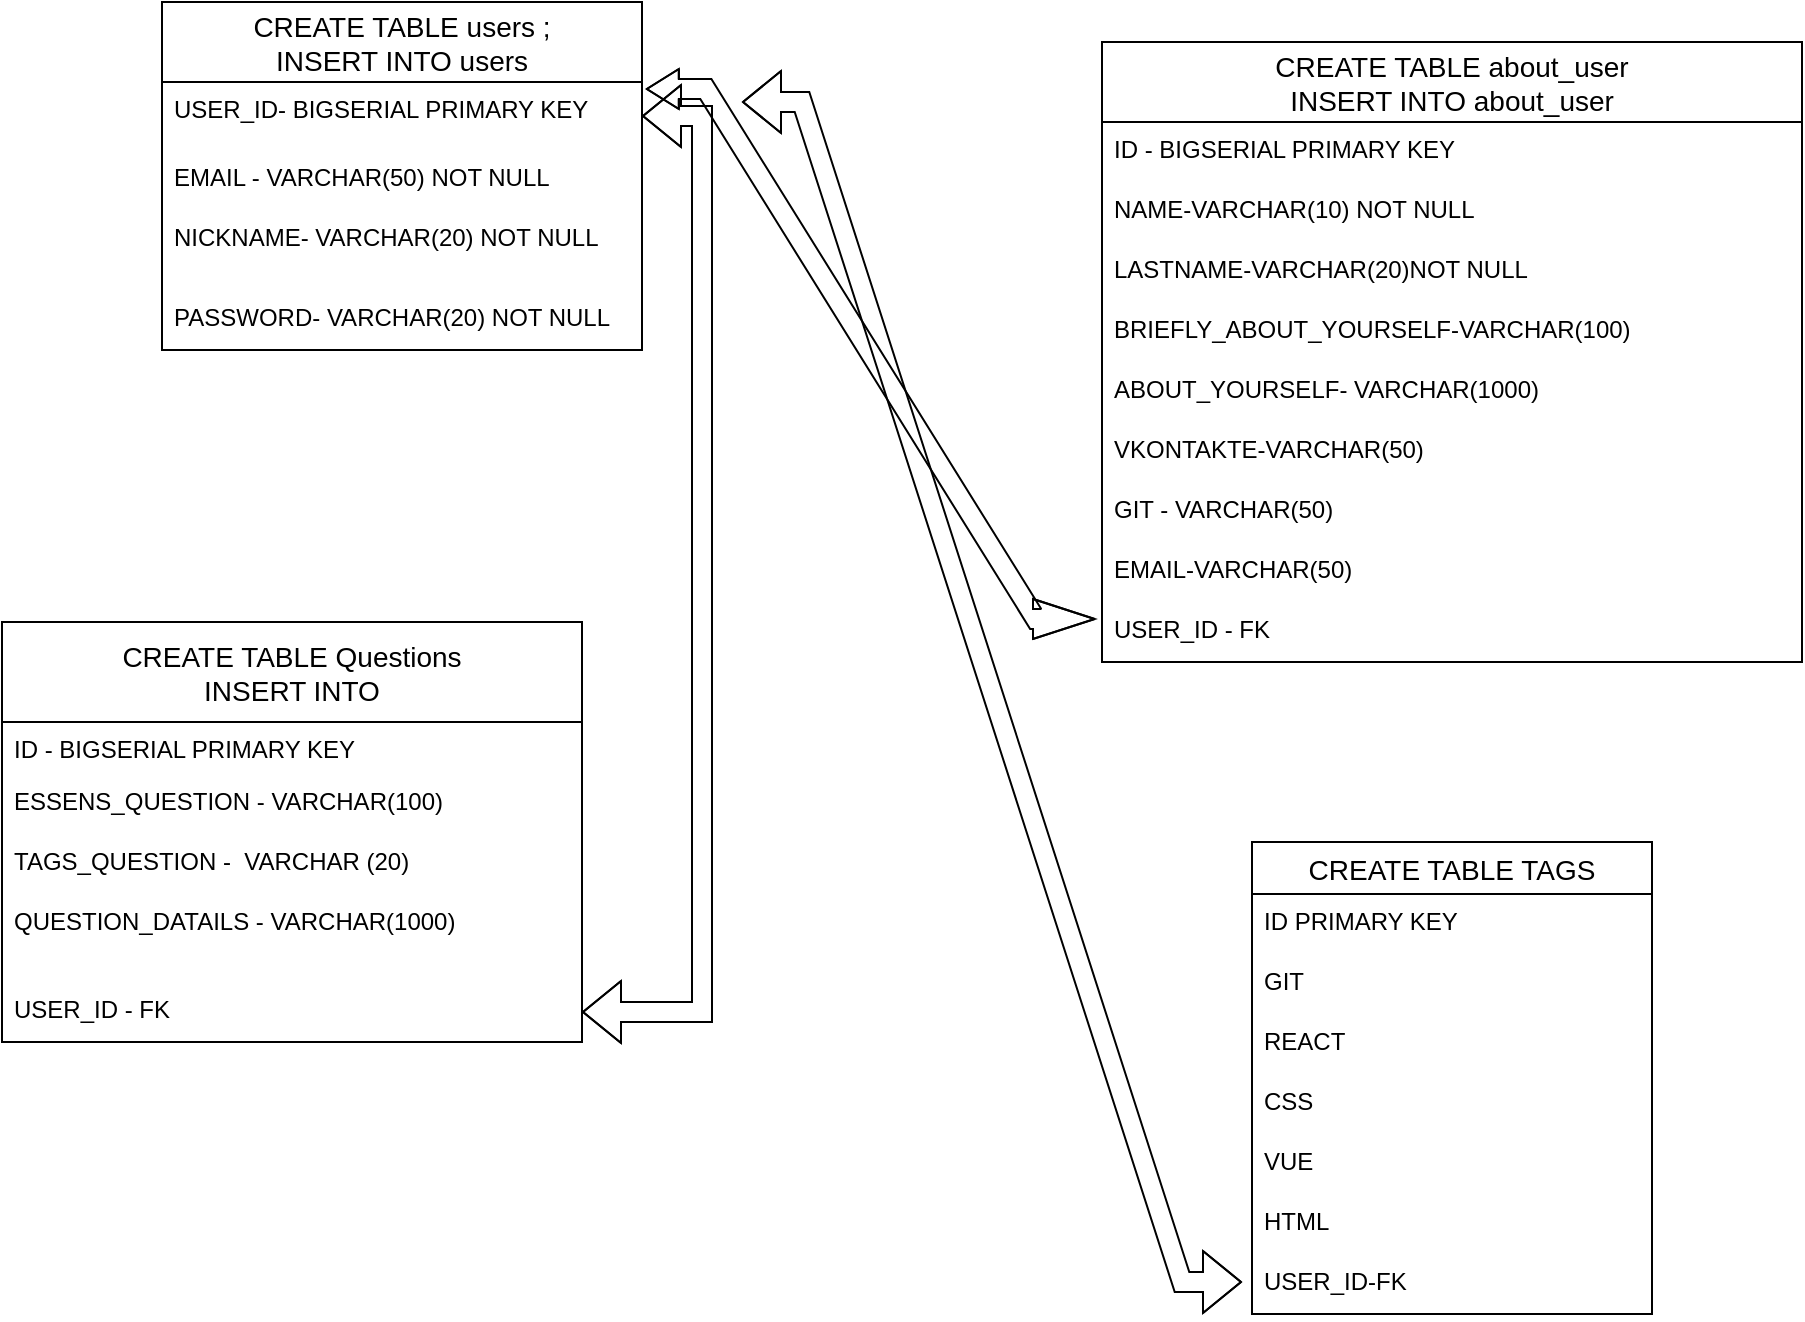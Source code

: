 <mxfile version="20.5.3" type="device"><diagram id="8s-FKrvJV-kWsU2ip_24" name="Страница 1"><mxGraphModel dx="2275" dy="698" grid="1" gridSize="10" guides="1" tooltips="1" connect="1" arrows="1" fold="1" page="1" pageScale="1" pageWidth="827" pageHeight="1169" math="0" shadow="0"><root><mxCell id="0"/><mxCell id="1" parent="0"/><mxCell id="Yctb_64BxATCkwqZee7s-1" value="CREATE TABLE users ;&#10;INSERT INTO users" style="swimlane;fontStyle=0;childLayout=stackLayout;horizontal=1;startSize=40;horizontalStack=0;resizeParent=1;resizeParentMax=0;resizeLast=0;collapsible=1;marginBottom=0;align=center;fontSize=14;" vertex="1" parent="1"><mxGeometry x="20" y="310" width="240" height="174" as="geometry"/></mxCell><mxCell id="Yctb_64BxATCkwqZee7s-2" value="USER_ID- BIGSERIAL PRIMARY KEY" style="text;strokeColor=none;fillColor=none;spacingLeft=4;spacingRight=4;overflow=hidden;rotatable=0;points=[[0,0.5],[1,0.5]];portConstraint=eastwest;fontSize=12;" vertex="1" parent="Yctb_64BxATCkwqZee7s-1"><mxGeometry y="40" width="240" height="34" as="geometry"/></mxCell><mxCell id="Yctb_64BxATCkwqZee7s-3" value="EMAIL - VARCHAR(50) NOT NULL" style="text;strokeColor=none;fillColor=none;spacingLeft=4;spacingRight=4;overflow=hidden;rotatable=0;points=[[0,0.5],[1,0.5]];portConstraint=eastwest;fontSize=12;" vertex="1" parent="Yctb_64BxATCkwqZee7s-1"><mxGeometry y="74" width="240" height="30" as="geometry"/></mxCell><mxCell id="Yctb_64BxATCkwqZee7s-4" value="NICKNAME- VARCHAR(20) NOT NULL" style="text;strokeColor=none;fillColor=none;spacingLeft=4;spacingRight=4;overflow=hidden;rotatable=0;points=[[0,0.5],[1,0.5]];portConstraint=eastwest;fontSize=12;" vertex="1" parent="Yctb_64BxATCkwqZee7s-1"><mxGeometry y="104" width="240" height="40" as="geometry"/></mxCell><mxCell id="Yctb_64BxATCkwqZee7s-25" value="PASSWORD- VARCHAR(20) NOT NULL" style="text;strokeColor=none;fillColor=none;spacingLeft=4;spacingRight=4;overflow=hidden;rotatable=0;points=[[0,0.5],[1,0.5]];portConstraint=eastwest;fontSize=12;" vertex="1" parent="Yctb_64BxATCkwqZee7s-1"><mxGeometry y="144" width="240" height="30" as="geometry"/></mxCell><mxCell id="Yctb_64BxATCkwqZee7s-5" value="CREATE TABLE about_user&#10;INSERT INTO about_user" style="swimlane;fontStyle=0;childLayout=stackLayout;horizontal=1;startSize=40;horizontalStack=0;resizeParent=1;resizeParentMax=0;resizeLast=0;collapsible=1;marginBottom=0;align=center;fontSize=14;" vertex="1" parent="1"><mxGeometry x="490" y="330" width="350" height="310" as="geometry"/></mxCell><mxCell id="Yctb_64BxATCkwqZee7s-6" value="ID - BIGSERIAL PRIMARY KEY" style="text;strokeColor=none;fillColor=none;spacingLeft=4;spacingRight=4;overflow=hidden;rotatable=0;points=[[0,0.5],[1,0.5]];portConstraint=eastwest;fontSize=12;" vertex="1" parent="Yctb_64BxATCkwqZee7s-5"><mxGeometry y="40" width="350" height="30" as="geometry"/></mxCell><mxCell id="Yctb_64BxATCkwqZee7s-7" value="NAME-VARCHAR(10) NOT NULL" style="text;strokeColor=none;fillColor=none;spacingLeft=4;spacingRight=4;overflow=hidden;rotatable=0;points=[[0,0.5],[1,0.5]];portConstraint=eastwest;fontSize=12;" vertex="1" parent="Yctb_64BxATCkwqZee7s-5"><mxGeometry y="70" width="350" height="30" as="geometry"/></mxCell><mxCell id="Yctb_64BxATCkwqZee7s-8" value="LASTNAME-VARCHAR(20)NOT NULL" style="text;strokeColor=none;fillColor=none;spacingLeft=4;spacingRight=4;overflow=hidden;rotatable=0;points=[[0,0.5],[1,0.5]];portConstraint=eastwest;fontSize=12;" vertex="1" parent="Yctb_64BxATCkwqZee7s-5"><mxGeometry y="100" width="350" height="30" as="geometry"/></mxCell><mxCell id="Yctb_64BxATCkwqZee7s-29" value="BRIEFLY_ABOUT_YOURSELF-VARCHAR(100) " style="text;strokeColor=none;fillColor=none;spacingLeft=4;spacingRight=4;overflow=hidden;rotatable=0;points=[[0,0.5],[1,0.5]];portConstraint=eastwest;fontSize=12;" vertex="1" parent="Yctb_64BxATCkwqZee7s-5"><mxGeometry y="130" width="350" height="30" as="geometry"/></mxCell><mxCell id="Yctb_64BxATCkwqZee7s-28" value="ABOUT_YOURSELF- VARCHAR(1000) " style="text;strokeColor=none;fillColor=none;spacingLeft=4;spacingRight=4;overflow=hidden;rotatable=0;points=[[0,0.5],[1,0.5]];portConstraint=eastwest;fontSize=12;" vertex="1" parent="Yctb_64BxATCkwqZee7s-5"><mxGeometry y="160" width="350" height="30" as="geometry"/></mxCell><mxCell id="Yctb_64BxATCkwqZee7s-31" value="VKONTAKTE-VARCHAR(50)" style="text;strokeColor=none;fillColor=none;spacingLeft=4;spacingRight=4;overflow=hidden;rotatable=0;points=[[0,0.5],[1,0.5]];portConstraint=eastwest;fontSize=12;" vertex="1" parent="Yctb_64BxATCkwqZee7s-5"><mxGeometry y="190" width="350" height="30" as="geometry"/></mxCell><mxCell id="Yctb_64BxATCkwqZee7s-33" value="GIT - VARCHAR(50)" style="text;strokeColor=none;fillColor=none;spacingLeft=4;spacingRight=4;overflow=hidden;rotatable=0;points=[[0,0.5],[1,0.5]];portConstraint=eastwest;fontSize=12;" vertex="1" parent="Yctb_64BxATCkwqZee7s-5"><mxGeometry y="220" width="350" height="30" as="geometry"/></mxCell><mxCell id="Yctb_64BxATCkwqZee7s-32" value="EMAIL-VARCHAR(50)" style="text;strokeColor=none;fillColor=none;spacingLeft=4;spacingRight=4;overflow=hidden;rotatable=0;points=[[0,0.5],[1,0.5]];portConstraint=eastwest;fontSize=12;" vertex="1" parent="Yctb_64BxATCkwqZee7s-5"><mxGeometry y="250" width="350" height="30" as="geometry"/></mxCell><mxCell id="Yctb_64BxATCkwqZee7s-46" value="USER_ID - FK" style="text;strokeColor=none;fillColor=none;spacingLeft=4;spacingRight=4;overflow=hidden;rotatable=0;points=[[0,0.5],[1,0.5]];portConstraint=eastwest;fontSize=12;" vertex="1" parent="Yctb_64BxATCkwqZee7s-5"><mxGeometry y="280" width="350" height="30" as="geometry"/></mxCell><mxCell id="Yctb_64BxATCkwqZee7s-9" value="CREATE TABLE TAGS" style="swimlane;fontStyle=0;childLayout=stackLayout;horizontal=1;startSize=26;horizontalStack=0;resizeParent=1;resizeParentMax=0;resizeLast=0;collapsible=1;marginBottom=0;align=center;fontSize=14;" vertex="1" parent="1"><mxGeometry x="565" y="730" width="200" height="236" as="geometry"/></mxCell><mxCell id="Yctb_64BxATCkwqZee7s-56" value="ID PRIMARY KEY" style="text;strokeColor=none;fillColor=none;spacingLeft=4;spacingRight=4;overflow=hidden;rotatable=0;points=[[0,0.5],[1,0.5]];portConstraint=eastwest;fontSize=12;" vertex="1" parent="Yctb_64BxATCkwqZee7s-9"><mxGeometry y="26" width="200" height="30" as="geometry"/></mxCell><mxCell id="Yctb_64BxATCkwqZee7s-10" value="GIT" style="text;strokeColor=none;fillColor=none;spacingLeft=4;spacingRight=4;overflow=hidden;rotatable=0;points=[[0,0.5],[1,0.5]];portConstraint=eastwest;fontSize=12;" vertex="1" parent="Yctb_64BxATCkwqZee7s-9"><mxGeometry y="56" width="200" height="30" as="geometry"/></mxCell><mxCell id="Yctb_64BxATCkwqZee7s-11" value="REACT" style="text;strokeColor=none;fillColor=none;spacingLeft=4;spacingRight=4;overflow=hidden;rotatable=0;points=[[0,0.5],[1,0.5]];portConstraint=eastwest;fontSize=12;" vertex="1" parent="Yctb_64BxATCkwqZee7s-9"><mxGeometry y="86" width="200" height="30" as="geometry"/></mxCell><mxCell id="Yctb_64BxATCkwqZee7s-35" value="CSS" style="text;strokeColor=none;fillColor=none;spacingLeft=4;spacingRight=4;overflow=hidden;rotatable=0;points=[[0,0.5],[1,0.5]];portConstraint=eastwest;fontSize=12;" vertex="1" parent="Yctb_64BxATCkwqZee7s-9"><mxGeometry y="116" width="200" height="30" as="geometry"/></mxCell><mxCell id="Yctb_64BxATCkwqZee7s-34" value="VUE" style="text;strokeColor=none;fillColor=none;spacingLeft=4;spacingRight=4;overflow=hidden;rotatable=0;points=[[0,0.5],[1,0.5]];portConstraint=eastwest;fontSize=12;" vertex="1" parent="Yctb_64BxATCkwqZee7s-9"><mxGeometry y="146" width="200" height="30" as="geometry"/></mxCell><mxCell id="Yctb_64BxATCkwqZee7s-12" value="HTML" style="text;strokeColor=none;fillColor=none;spacingLeft=4;spacingRight=4;overflow=hidden;rotatable=0;points=[[0,0.5],[1,0.5]];portConstraint=eastwest;fontSize=12;" vertex="1" parent="Yctb_64BxATCkwqZee7s-9"><mxGeometry y="176" width="200" height="30" as="geometry"/></mxCell><mxCell id="Yctb_64BxATCkwqZee7s-57" value="USER_ID-FK" style="text;strokeColor=none;fillColor=none;spacingLeft=4;spacingRight=4;overflow=hidden;rotatable=0;points=[[0,0.5],[1,0.5]];portConstraint=eastwest;fontSize=12;" vertex="1" parent="Yctb_64BxATCkwqZee7s-9"><mxGeometry y="206" width="200" height="30" as="geometry"/></mxCell><mxCell id="Yctb_64BxATCkwqZee7s-13" value="CREATE TABLE Questions&#10;INSERT INTO" style="swimlane;fontStyle=0;childLayout=stackLayout;horizontal=1;startSize=50;horizontalStack=0;resizeParent=1;resizeParentMax=0;resizeLast=0;collapsible=1;marginBottom=0;align=center;fontSize=14;" vertex="1" parent="1"><mxGeometry x="-60" y="620" width="290" height="210" as="geometry"/></mxCell><mxCell id="Yctb_64BxATCkwqZee7s-14" value="ID - BIGSERIAL PRIMARY KEY" style="text;strokeColor=none;fillColor=none;spacingLeft=4;spacingRight=4;overflow=hidden;rotatable=0;points=[[0,0.5],[1,0.5]];portConstraint=eastwest;fontSize=12;" vertex="1" parent="Yctb_64BxATCkwqZee7s-13"><mxGeometry y="50" width="290" height="26" as="geometry"/></mxCell><mxCell id="Yctb_64BxATCkwqZee7s-15" value="ESSENS_QUESTION - VARCHAR(100)" style="text;strokeColor=none;fillColor=none;spacingLeft=4;spacingRight=4;overflow=hidden;rotatable=0;points=[[0,0.5],[1,0.5]];portConstraint=eastwest;fontSize=12;" vertex="1" parent="Yctb_64BxATCkwqZee7s-13"><mxGeometry y="76" width="290" height="30" as="geometry"/></mxCell><mxCell id="Yctb_64BxATCkwqZee7s-30" value="TAGS_QUESTION -  VARCHAR (20)" style="text;strokeColor=none;fillColor=none;spacingLeft=4;spacingRight=4;overflow=hidden;rotatable=0;points=[[0,0.5],[1,0.5]];portConstraint=eastwest;fontSize=12;" vertex="1" parent="Yctb_64BxATCkwqZee7s-13"><mxGeometry y="106" width="290" height="30" as="geometry"/></mxCell><mxCell id="Yctb_64BxATCkwqZee7s-16" value="QUESTION_DATAILS - VARCHAR(1000)" style="text;strokeColor=none;fillColor=none;spacingLeft=4;spacingRight=4;overflow=hidden;rotatable=0;points=[[0,0.5],[1,0.5]];portConstraint=eastwest;fontSize=12;" vertex="1" parent="Yctb_64BxATCkwqZee7s-13"><mxGeometry y="136" width="290" height="44" as="geometry"/></mxCell><mxCell id="Yctb_64BxATCkwqZee7s-54" value="USER_ID - FK" style="text;strokeColor=none;fillColor=none;spacingLeft=4;spacingRight=4;overflow=hidden;rotatable=0;points=[[0,0.5],[1,0.5]];portConstraint=eastwest;fontSize=12;" vertex="1" parent="Yctb_64BxATCkwqZee7s-13"><mxGeometry y="180" width="290" height="30" as="geometry"/></mxCell><mxCell id="Yctb_64BxATCkwqZee7s-53" value="" style="edgeStyle=entityRelationEdgeStyle;fontSize=12;html=1;endArrow=ERzeroToMany;endFill=1;startArrow=ERzeroToMany;rounded=0;shape=flexArrow;startWidth=9;startSize=5;exitX=1.008;exitY=0.103;exitDx=0;exitDy=0;exitPerimeter=0;entryX=-0.009;entryY=0.283;entryDx=0;entryDy=0;entryPerimeter=0;endWidth=9;endSize=9.95;" edge="1" parent="1" source="Yctb_64BxATCkwqZee7s-2" target="Yctb_64BxATCkwqZee7s-46"><mxGeometry width="100" height="100" relative="1" as="geometry"><mxPoint x="340" y="570" as="sourcePoint"/><mxPoint x="440" y="470" as="targetPoint"/></mxGeometry></mxCell><mxCell id="Yctb_64BxATCkwqZee7s-55" value="" style="edgeStyle=entityRelationEdgeStyle;fontSize=12;html=1;endArrow=ERmany;startArrow=ERmany;rounded=0;shape=flexArrow;exitX=1;exitY=0.5;exitDx=0;exitDy=0;" edge="1" parent="1" source="Yctb_64BxATCkwqZee7s-54" target="Yctb_64BxATCkwqZee7s-2"><mxGeometry width="100" height="100" relative="1" as="geometry"><mxPoint x="400" y="690" as="sourcePoint"/><mxPoint x="500" y="590" as="targetPoint"/></mxGeometry></mxCell><mxCell id="Yctb_64BxATCkwqZee7s-58" value="" style="edgeStyle=entityRelationEdgeStyle;fontSize=12;html=1;endArrow=ERmany;startArrow=ERmany;rounded=0;shape=flexArrow;" edge="1" parent="1"><mxGeometry width="100" height="100" relative="1" as="geometry"><mxPoint x="310" y="360" as="sourcePoint"/><mxPoint x="560" y="950" as="targetPoint"/></mxGeometry></mxCell></root></mxGraphModel></diagram></mxfile>